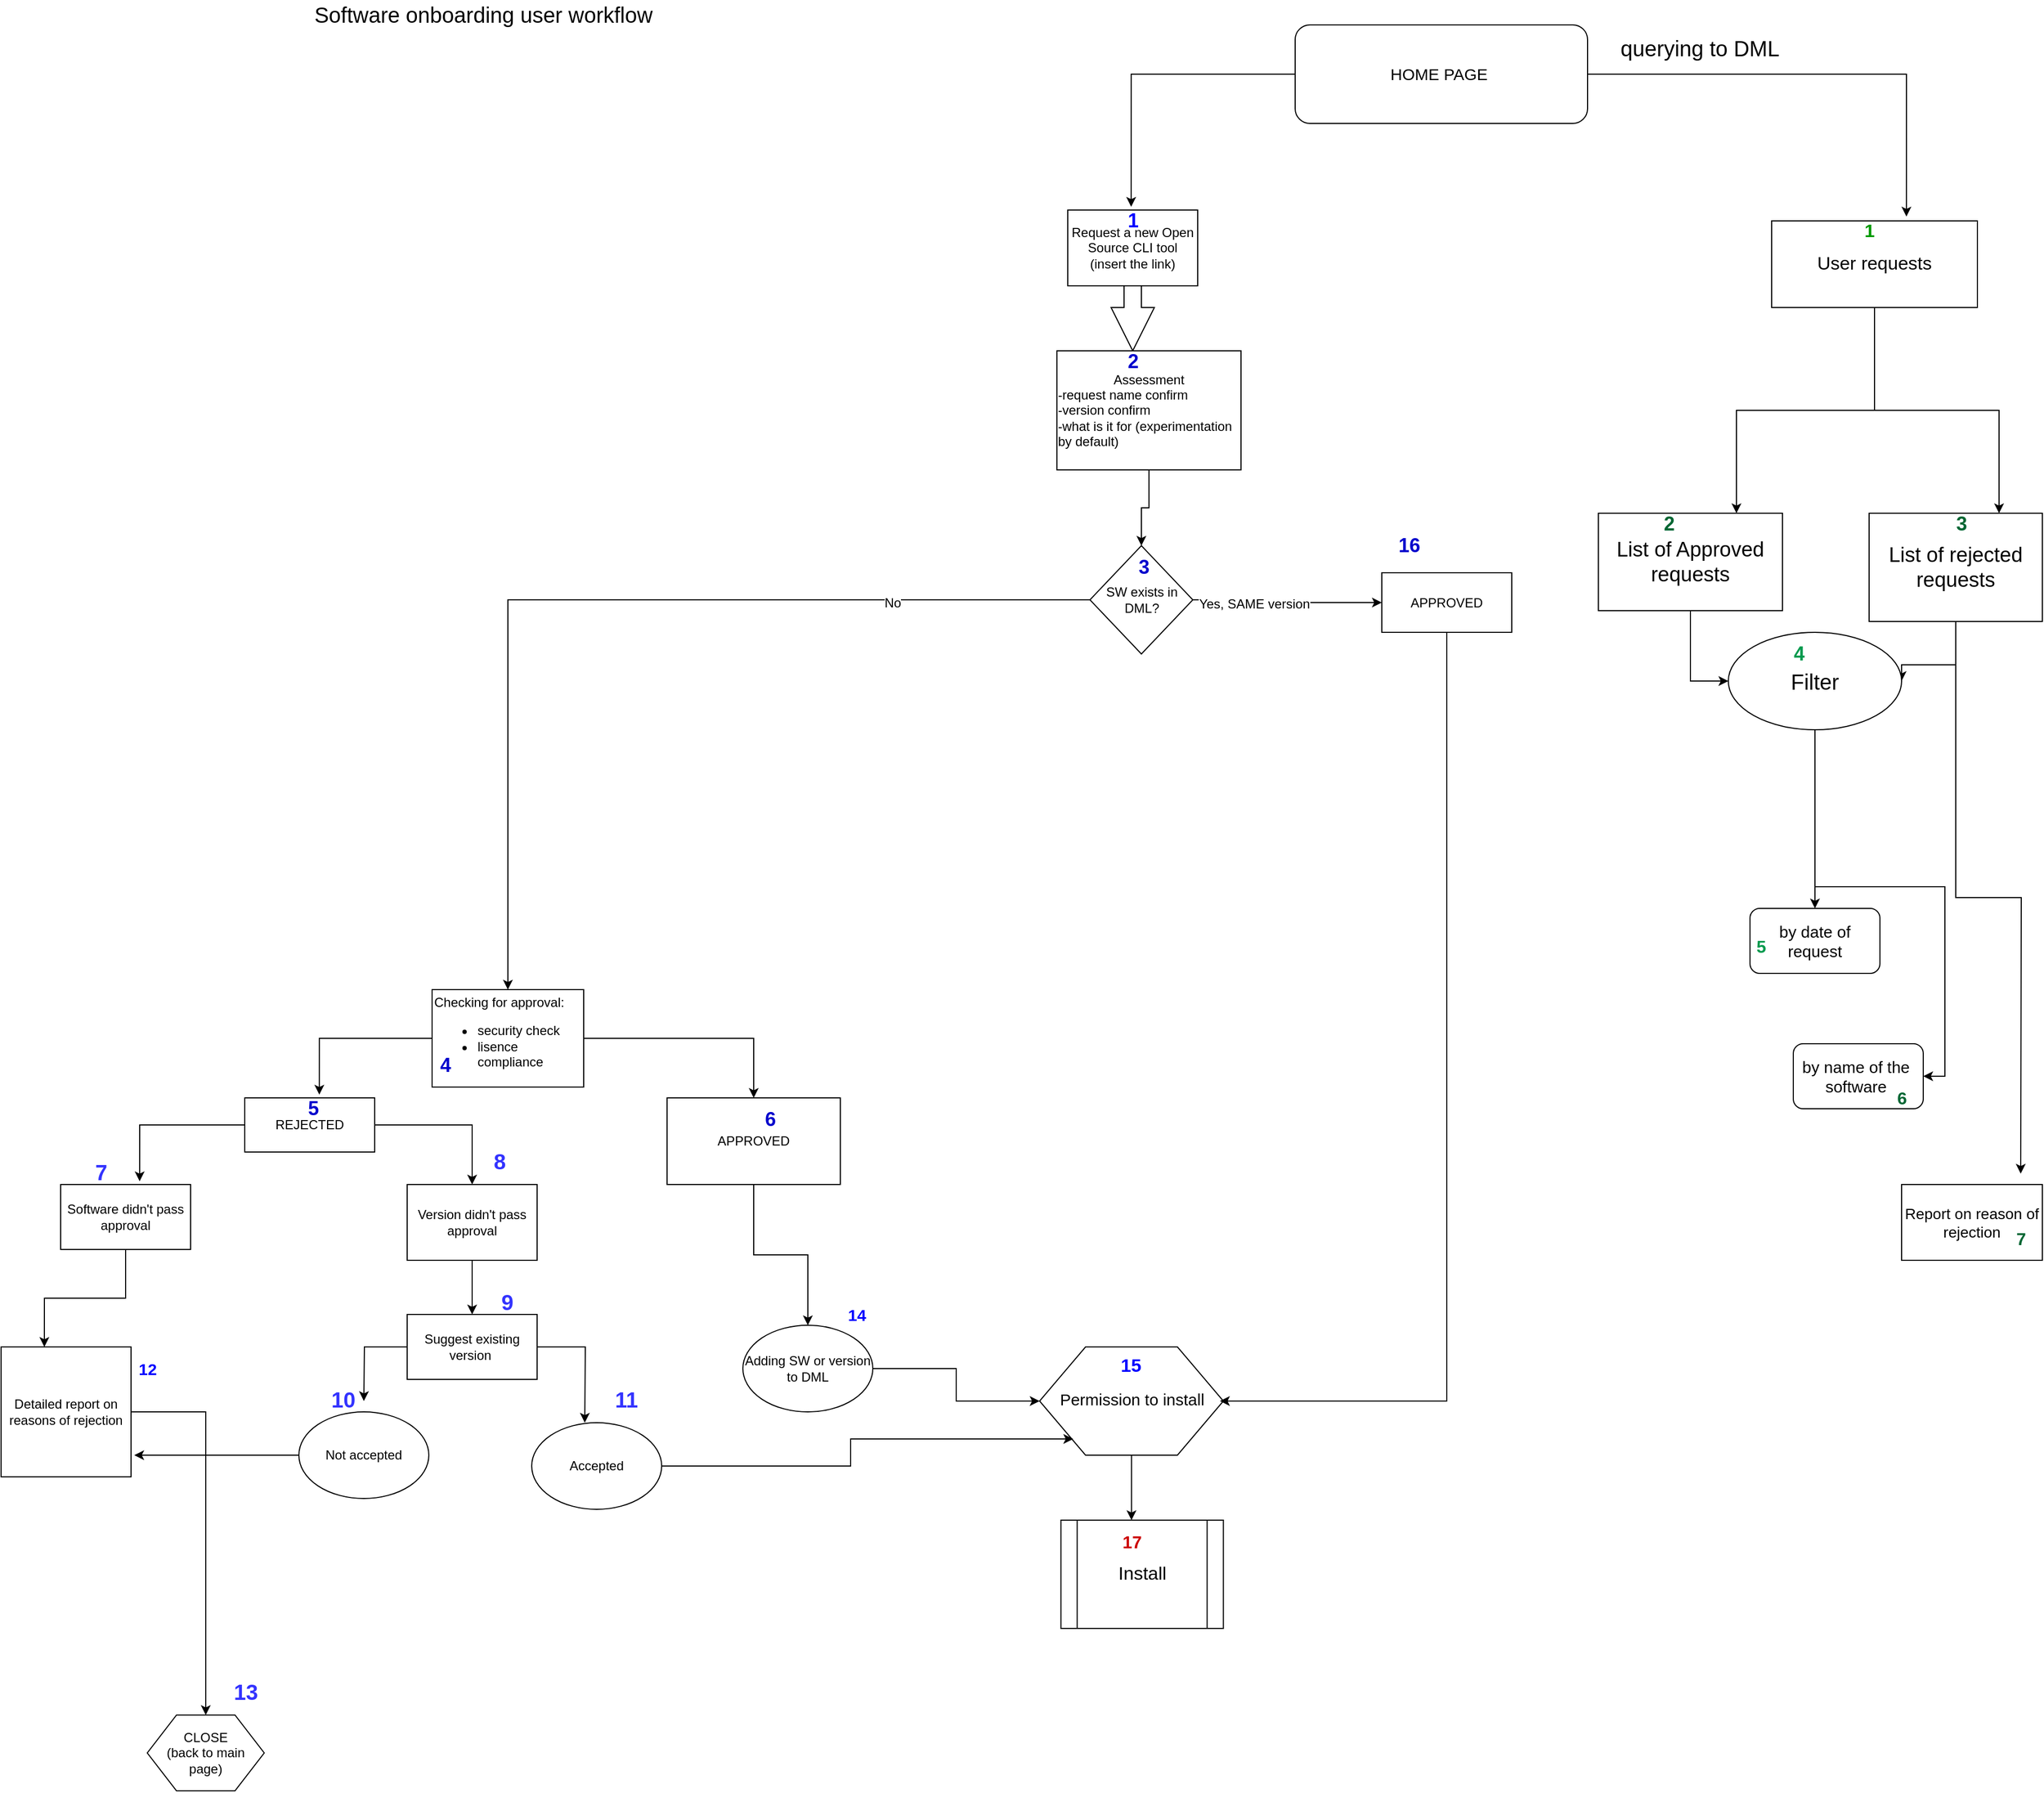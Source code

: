 <mxfile version="12.6.1" type="device"><diagram id="0llAzEVzJa9821p7wzAq" name="Page-1"><mxGraphModel dx="2453" dy="2208" grid="1" gridSize="10" guides="1" tooltips="1" connect="1" arrows="1" fold="1" page="1" pageScale="1" pageWidth="827" pageHeight="1169" math="0" shadow="0"><root><mxCell id="0"/><mxCell id="1" parent="0"/><mxCell id="ij1Nast-WUGQV4Hvbau6-1" value="&lt;font style=&quot;font-size: 20px&quot;&gt;Software onboarding user workflow&lt;/font&gt;" style="text;html=1;align=center;verticalAlign=middle;resizable=0;points=[];;autosize=1;" parent="1" vertex="1"><mxGeometry x="-5" y="-1.06" width="330" height="20" as="geometry"/></mxCell><mxCell id="ij1Nast-WUGQV4Hvbau6-2" value="Request a new Open Source CLI tool (insert the link)" style="rounded=0;whiteSpace=wrap;html=1;" parent="1" vertex="1"><mxGeometry x="700" y="190" width="120" height="70" as="geometry"/></mxCell><mxCell id="ij1Nast-WUGQV4Hvbau6-3" style="edgeStyle=orthogonalEdgeStyle;rounded=0;orthogonalLoop=1;jettySize=auto;html=1;entryX=0.574;entryY=-0.06;entryDx=0;entryDy=0;entryPerimeter=0;" parent="1" source="ij1Nast-WUGQV4Hvbau6-5" target="ij1Nast-WUGQV4Hvbau6-8" edge="1"><mxGeometry relative="1" as="geometry"/></mxCell><mxCell id="ij1Nast-WUGQV4Hvbau6-4" style="edgeStyle=orthogonalEdgeStyle;rounded=0;orthogonalLoop=1;jettySize=auto;html=1;entryX=0.5;entryY=0;entryDx=0;entryDy=0;" parent="1" source="ij1Nast-WUGQV4Hvbau6-5" target="ij1Nast-WUGQV4Hvbau6-37" edge="1"><mxGeometry relative="1" as="geometry"/></mxCell><mxCell id="ij1Nast-WUGQV4Hvbau6-5" value="Checking for approval:&lt;br&gt;&lt;ul&gt;&lt;li&gt;security check&lt;/li&gt;&lt;li&gt;lisence compliance&amp;nbsp;&lt;/li&gt;&lt;/ul&gt;" style="rounded=0;whiteSpace=wrap;html=1;align=left;" parent="1" vertex="1"><mxGeometry x="113" y="910" width="140" height="90" as="geometry"/></mxCell><mxCell id="dVaptLcclRtJPGEbt6vQ-3" style="edgeStyle=orthogonalEdgeStyle;rounded=0;orthogonalLoop=1;jettySize=auto;html=1;entryX=0.5;entryY=0;entryDx=0;entryDy=0;" edge="1" parent="1" source="ij1Nast-WUGQV4Hvbau6-8" target="dVaptLcclRtJPGEbt6vQ-2"><mxGeometry relative="1" as="geometry"/></mxCell><mxCell id="dVaptLcclRtJPGEbt6vQ-4" style="edgeStyle=orthogonalEdgeStyle;rounded=0;orthogonalLoop=1;jettySize=auto;html=1;entryX=0.608;entryY=-0.05;entryDx=0;entryDy=0;entryPerimeter=0;" edge="1" parent="1" source="ij1Nast-WUGQV4Hvbau6-8" target="dVaptLcclRtJPGEbt6vQ-1"><mxGeometry relative="1" as="geometry"/></mxCell><mxCell id="ij1Nast-WUGQV4Hvbau6-8" value="&lt;div&gt;REJECTED&lt;/div&gt;" style="rounded=0;whiteSpace=wrap;html=1;align=center;" parent="1" vertex="1"><mxGeometry x="-60" y="1010" width="120" height="50" as="geometry"/></mxCell><mxCell id="ij1Nast-WUGQV4Hvbau6-9" style="edgeStyle=orthogonalEdgeStyle;rounded=0;orthogonalLoop=1;jettySize=auto;html=1;entryX=0.5;entryY=0;entryDx=0;entryDy=0;" parent="1" source="ij1Nast-WUGQV4Hvbau6-10" target="ij1Nast-WUGQV4Hvbau6-28" edge="1"><mxGeometry relative="1" as="geometry"/></mxCell><mxCell id="ij1Nast-WUGQV4Hvbau6-10" value="Detailed report on reasons of rejection" style="whiteSpace=wrap;html=1;aspect=fixed;" parent="1" vertex="1"><mxGeometry x="-285" y="1240" width="120" height="120" as="geometry"/></mxCell><mxCell id="ij1Nast-WUGQV4Hvbau6-11" value="" style="html=1;shadow=0;dashed=0;align=center;verticalAlign=middle;shape=mxgraph.arrows2.arrow;dy=0.6;dx=40;direction=south;notch=0;" parent="1" vertex="1"><mxGeometry x="740" y="260" width="40" height="60" as="geometry"/></mxCell><mxCell id="ij1Nast-WUGQV4Hvbau6-12" value="" style="group" parent="1" vertex="1" connectable="0"><mxGeometry x="674" y="1240" width="176" height="100" as="geometry"/></mxCell><mxCell id="ij1Nast-WUGQV4Hvbau6-13" value="" style="shape=hexagon;perimeter=hexagonPerimeter2;whiteSpace=wrap;html=1;" parent="ij1Nast-WUGQV4Hvbau6-12" vertex="1"><mxGeometry width="169.714" height="100" as="geometry"/></mxCell><mxCell id="ij1Nast-WUGQV4Hvbau6-14" value="&lt;font style=&quot;font-size: 15px&quot;&gt;Permission to install&lt;/font&gt;" style="text;html=1;align=center;" parent="ij1Nast-WUGQV4Hvbau6-12" vertex="1"><mxGeometry x="3.141" y="33.333" width="163.429" height="33.333" as="geometry"/></mxCell><mxCell id="wv7BghLvvR9udwFgRxtB-25" value="&lt;font color=&quot;#0000ff&quot; size=&quot;1&quot;&gt;&lt;b style=&quot;font-size: 17px&quot;&gt;15&lt;/b&gt;&lt;/font&gt;" style="text;html=1;align=center;verticalAlign=middle;resizable=0;points=[];;autosize=1;" parent="ij1Nast-WUGQV4Hvbau6-12" vertex="1"><mxGeometry x="68.547" y="8.333" width="30" height="20" as="geometry"/></mxCell><mxCell id="5Mc3EleJBPrwMVbZFKff-4" style="edgeStyle=orthogonalEdgeStyle;rounded=0;orthogonalLoop=1;jettySize=auto;html=1;entryX=0.5;entryY=0;entryDx=0;entryDy=0;" parent="1" source="ij1Nast-WUGQV4Hvbau6-16" target="5Mc3EleJBPrwMVbZFKff-2" edge="1"><mxGeometry relative="1" as="geometry"/></mxCell><mxCell id="ij1Nast-WUGQV4Hvbau6-16" value="&lt;br&gt;Assessment&lt;br&gt;&lt;div style=&quot;text-align: left&quot;&gt;&lt;span&gt;-request name confirm&amp;nbsp;&lt;/span&gt;&lt;/div&gt;&lt;div style=&quot;text-align: left&quot;&gt;&lt;span&gt;-version confirm&lt;/span&gt;&lt;/div&gt;&lt;div style=&quot;text-align: left&quot;&gt;&lt;span&gt;-what is it for (experimentation by default)&lt;/span&gt;&lt;/div&gt;&lt;div style=&quot;text-align: left&quot;&gt;&lt;br&gt;&lt;/div&gt;" style="rounded=0;whiteSpace=wrap;html=1;" parent="1" vertex="1"><mxGeometry x="690" y="320" width="170" height="110" as="geometry"/></mxCell><mxCell id="ij1Nast-WUGQV4Hvbau6-28" value="CLOSE&lt;br&gt;(back to main page)" style="shape=hexagon;perimeter=hexagonPerimeter2;whiteSpace=wrap;html=1;" parent="1" vertex="1"><mxGeometry x="-150" y="1580" width="108" height="70" as="geometry"/></mxCell><mxCell id="5Mc3EleJBPrwMVbZFKff-22" style="edgeStyle=orthogonalEdgeStyle;rounded=0;orthogonalLoop=1;jettySize=auto;html=1;exitX=0.5;exitY=1;exitDx=0;exitDy=0;entryX=0.5;entryY=0;entryDx=0;entryDy=0;" parent="1" source="ij1Nast-WUGQV4Hvbau6-37" target="ij1Nast-WUGQV4Hvbau6-39" edge="1"><mxGeometry relative="1" as="geometry"/></mxCell><mxCell id="ij1Nast-WUGQV4Hvbau6-37" value="APPROVED" style="rounded=0;whiteSpace=wrap;html=1;" parent="1" vertex="1"><mxGeometry x="330" y="1010" width="160" height="80" as="geometry"/></mxCell><mxCell id="ij1Nast-WUGQV4Hvbau6-38" style="edgeStyle=orthogonalEdgeStyle;rounded=0;orthogonalLoop=1;jettySize=auto;html=1;entryX=0;entryY=0.5;entryDx=0;entryDy=0;" parent="1" source="ij1Nast-WUGQV4Hvbau6-39" target="ij1Nast-WUGQV4Hvbau6-13" edge="1"><mxGeometry relative="1" as="geometry"><mxPoint x="734" y="1510" as="targetPoint"/></mxGeometry></mxCell><mxCell id="ij1Nast-WUGQV4Hvbau6-39" value="Adding SW or version to DML" style="ellipse;whiteSpace=wrap;html=1;" parent="1" vertex="1"><mxGeometry x="400" y="1220" width="120" height="80" as="geometry"/></mxCell><mxCell id="wv7BghLvvR9udwFgRxtB-1" value="&lt;font style=&quot;font-size: 18px&quot; color=&quot;#0000ff&quot;&gt;&lt;b&gt;1&lt;/b&gt;&lt;/font&gt;" style="text;html=1;align=center;verticalAlign=middle;resizable=0;points=[];;autosize=1;" parent="1" vertex="1"><mxGeometry x="745" y="190" width="30" height="20" as="geometry"/></mxCell><mxCell id="wv7BghLvvR9udwFgRxtB-2" value="&lt;b style=&quot;font-size: 18px&quot;&gt;&lt;font color=&quot;#0000cc&quot;&gt;2&lt;/font&gt;&lt;/b&gt;" style="text;html=1;align=center;verticalAlign=middle;resizable=0;points=[];;autosize=1;" parent="1" vertex="1"><mxGeometry x="745" y="320" width="30" height="20" as="geometry"/></mxCell><mxCell id="wv7BghLvvR9udwFgRxtB-3" value="&lt;span style=&quot;font-size: 18px&quot;&gt;&lt;b&gt;&lt;font color=&quot;#0000cc&quot;&gt;4&lt;/font&gt;&lt;/b&gt;&lt;/span&gt;" style="text;html=1;align=center;verticalAlign=middle;resizable=0;points=[];;autosize=1;" parent="1" vertex="1"><mxGeometry x="110" y="970" width="30" height="20" as="geometry"/></mxCell><mxCell id="wv7BghLvvR9udwFgRxtB-4" value="&lt;font color=&quot;#0000cc&quot;&gt;&lt;span style=&quot;font-size: 18px&quot;&gt;&lt;b&gt;5&lt;/b&gt;&lt;/span&gt;&lt;/font&gt;" style="text;html=1;align=center;verticalAlign=middle;resizable=0;points=[];;autosize=1;" parent="1" vertex="1"><mxGeometry x="-12" y="1010" width="30" height="20" as="geometry"/></mxCell><mxCell id="wv7BghLvvR9udwFgRxtB-5" value="&lt;font color=&quot;#0000cc&quot;&gt;&lt;span style=&quot;font-size: 18px&quot;&gt;&lt;b&gt;6&lt;/b&gt;&lt;/span&gt;&lt;/font&gt;" style="text;html=1;align=center;verticalAlign=middle;resizable=0;points=[];;autosize=1;" parent="1" vertex="1"><mxGeometry x="410" y="1020" width="30" height="20" as="geometry"/></mxCell><mxCell id="wv7BghLvvR9udwFgRxtB-27" value="&lt;font style=&quot;font-size: 15px&quot; color=&quot;#0000ff&quot;&gt;&lt;b&gt;14&lt;/b&gt;&lt;/font&gt;" style="text;html=1;align=center;verticalAlign=middle;resizable=0;points=[];;autosize=1;" parent="1" vertex="1"><mxGeometry x="490" y="1200" width="30" height="20" as="geometry"/></mxCell><mxCell id="wv7BghLvvR9udwFgRxtB-28" value="&lt;font color=&quot;#0000ff&quot; size=&quot;1&quot;&gt;&lt;b style=&quot;font-size: 15px&quot;&gt;12&lt;/b&gt;&lt;/font&gt;" style="text;html=1;align=center;verticalAlign=middle;resizable=0;points=[];;autosize=1;" parent="1" vertex="1"><mxGeometry x="-165" y="1250" width="30" height="20" as="geometry"/></mxCell><mxCell id="wv7BghLvvR9udwFgRxtB-29" value="&lt;font style=&quot;font-size: 17px&quot;&gt;Install&lt;/font&gt;" style="shape=process;whiteSpace=wrap;html=1;backgroundOutline=1;" parent="1" vertex="1"><mxGeometry x="693.71" y="1400" width="150" height="100" as="geometry"/></mxCell><mxCell id="wv7BghLvvR9udwFgRxtB-33" style="edgeStyle=orthogonalEdgeStyle;rounded=0;orthogonalLoop=1;jettySize=auto;html=1;" parent="1" source="ij1Nast-WUGQV4Hvbau6-13" edge="1"><mxGeometry relative="1" as="geometry"><mxPoint x="758.857" y="1400" as="targetPoint"/></mxGeometry></mxCell><mxCell id="wv7BghLvvR9udwFgRxtB-34" value="&lt;font style=&quot;font-size: 16px&quot; color=&quot;#cc0000&quot;&gt;&lt;b&gt;17&lt;/b&gt;&lt;/font&gt;" style="text;html=1;align=center;verticalAlign=middle;resizable=0;points=[];;autosize=1;" parent="1" vertex="1"><mxGeometry x="744" y="1410" width="30" height="20" as="geometry"/></mxCell><mxCell id="wv7BghLvvR9udwFgRxtB-45" style="edgeStyle=orthogonalEdgeStyle;rounded=0;orthogonalLoop=1;jettySize=auto;html=1;exitX=0.5;exitY=1;exitDx=0;exitDy=0;entryX=1;entryY=0.5;entryDx=0;entryDy=0;" parent="1" source="wv7BghLvvR9udwFgRxtB-35" target="ij1Nast-WUGQV4Hvbau6-14" edge="1"><mxGeometry relative="1" as="geometry"><mxPoint x="950" y="1500" as="targetPoint"/></mxGeometry></mxCell><mxCell id="wv7BghLvvR9udwFgRxtB-35" value="APPROVED" style="rounded=0;whiteSpace=wrap;html=1;" parent="1" vertex="1"><mxGeometry x="990" y="525" width="120" height="55" as="geometry"/></mxCell><mxCell id="wv7BghLvvR9udwFgRxtB-47" style="edgeStyle=orthogonalEdgeStyle;rounded=0;orthogonalLoop=1;jettySize=auto;html=1;entryX=0.452;entryY=-0.15;entryDx=0;entryDy=0;entryPerimeter=0;" parent="1" source="wv7BghLvvR9udwFgRxtB-46" target="wv7BghLvvR9udwFgRxtB-1" edge="1"><mxGeometry relative="1" as="geometry"/></mxCell><mxCell id="wv7BghLvvR9udwFgRxtB-49" style="edgeStyle=orthogonalEdgeStyle;rounded=0;orthogonalLoop=1;jettySize=auto;html=1;entryX=0.655;entryY=-0.05;entryDx=0;entryDy=0;entryPerimeter=0;" parent="1" source="wv7BghLvvR9udwFgRxtB-46" target="wv7BghLvvR9udwFgRxtB-48" edge="1"><mxGeometry relative="1" as="geometry"/></mxCell><mxCell id="wv7BghLvvR9udwFgRxtB-46" value="&lt;font style=&quot;font-size: 15px&quot;&gt;HOME PAGE&amp;nbsp;&lt;/font&gt;" style="rounded=1;whiteSpace=wrap;html=1;" parent="1" vertex="1"><mxGeometry x="910" y="18.94" width="270" height="91.06" as="geometry"/></mxCell><mxCell id="wv7BghLvvR9udwFgRxtB-52" style="edgeStyle=orthogonalEdgeStyle;rounded=0;orthogonalLoop=1;jettySize=auto;html=1;entryX=0.75;entryY=0;entryDx=0;entryDy=0;" parent="1" source="wv7BghLvvR9udwFgRxtB-48" target="wv7BghLvvR9udwFgRxtB-51" edge="1"><mxGeometry relative="1" as="geometry"/></mxCell><mxCell id="wv7BghLvvR9udwFgRxtB-53" style="edgeStyle=orthogonalEdgeStyle;rounded=0;orthogonalLoop=1;jettySize=auto;html=1;entryX=0.75;entryY=0;entryDx=0;entryDy=0;" parent="1" source="wv7BghLvvR9udwFgRxtB-48" target="wv7BghLvvR9udwFgRxtB-50" edge="1"><mxGeometry relative="1" as="geometry"/></mxCell><mxCell id="wv7BghLvvR9udwFgRxtB-48" value="&lt;span style=&quot;font-size: 17px&quot;&gt;User requests&lt;/span&gt;" style="rounded=0;whiteSpace=wrap;html=1;" parent="1" vertex="1"><mxGeometry x="1350" y="200" width="190" height="80" as="geometry"/></mxCell><mxCell id="wv7BghLvvR9udwFgRxtB-57" style="edgeStyle=orthogonalEdgeStyle;rounded=0;orthogonalLoop=1;jettySize=auto;html=1;entryX=0;entryY=0.5;entryDx=0;entryDy=0;" parent="1" source="wv7BghLvvR9udwFgRxtB-50" target="wv7BghLvvR9udwFgRxtB-54" edge="1"><mxGeometry relative="1" as="geometry"/></mxCell><mxCell id="wv7BghLvvR9udwFgRxtB-50" value="&lt;font style=&quot;font-size: 19px&quot;&gt;List of Approved requests&lt;/font&gt;" style="rounded=0;whiteSpace=wrap;html=1;" parent="1" vertex="1"><mxGeometry x="1190" y="470" width="170" height="90" as="geometry"/></mxCell><mxCell id="wv7BghLvvR9udwFgRxtB-59" style="edgeStyle=orthogonalEdgeStyle;rounded=0;orthogonalLoop=1;jettySize=auto;html=1;entryX=1;entryY=0.5;entryDx=0;entryDy=0;" parent="1" source="wv7BghLvvR9udwFgRxtB-51" target="wv7BghLvvR9udwFgRxtB-54" edge="1"><mxGeometry relative="1" as="geometry"><Array as="points"><mxPoint x="1520" y="610"/><mxPoint x="1470" y="610"/></Array></mxGeometry></mxCell><mxCell id="wv7BghLvvR9udwFgRxtB-80" style="edgeStyle=orthogonalEdgeStyle;rounded=0;orthogonalLoop=1;jettySize=auto;html=1;" parent="1" source="wv7BghLvvR9udwFgRxtB-51" edge="1"><mxGeometry relative="1" as="geometry"><mxPoint x="1580" y="1080" as="targetPoint"/></mxGeometry></mxCell><mxCell id="wv7BghLvvR9udwFgRxtB-51" value="&lt;span style=&quot;font-size: 19px&quot;&gt;List of rejected requests&lt;/span&gt;" style="rounded=0;whiteSpace=wrap;html=1;" parent="1" vertex="1"><mxGeometry x="1440" y="470" width="160" height="100" as="geometry"/></mxCell><mxCell id="wv7BghLvvR9udwFgRxtB-60" style="edgeStyle=orthogonalEdgeStyle;rounded=0;orthogonalLoop=1;jettySize=auto;html=1;entryX=0.5;entryY=0;entryDx=0;entryDy=0;" parent="1" source="wv7BghLvvR9udwFgRxtB-54" target="wv7BghLvvR9udwFgRxtB-56" edge="1"><mxGeometry relative="1" as="geometry"/></mxCell><mxCell id="wv7BghLvvR9udwFgRxtB-64" style="edgeStyle=orthogonalEdgeStyle;rounded=0;orthogonalLoop=1;jettySize=auto;html=1;entryX=1;entryY=0.5;entryDx=0;entryDy=0;" parent="1" source="wv7BghLvvR9udwFgRxtB-54" target="wv7BghLvvR9udwFgRxtB-55" edge="1"><mxGeometry relative="1" as="geometry"/></mxCell><mxCell id="wv7BghLvvR9udwFgRxtB-54" value="&lt;font style=&quot;font-size: 20px&quot;&gt;Filter&lt;/font&gt;" style="ellipse;whiteSpace=wrap;html=1;" parent="1" vertex="1"><mxGeometry x="1310" y="580" width="160" height="90" as="geometry"/></mxCell><mxCell id="wv7BghLvvR9udwFgRxtB-55" value="&lt;font style=&quot;font-size: 15px&quot;&gt;by name of the&amp;nbsp; software&amp;nbsp;&lt;/font&gt;" style="rounded=1;whiteSpace=wrap;html=1;" parent="1" vertex="1"><mxGeometry x="1370" y="960" width="120" height="60" as="geometry"/></mxCell><mxCell id="wv7BghLvvR9udwFgRxtB-56" value="&lt;font style=&quot;font-size: 15px&quot;&gt;by date of request&lt;/font&gt;" style="rounded=1;whiteSpace=wrap;html=1;" parent="1" vertex="1"><mxGeometry x="1330" y="835" width="120" height="60" as="geometry"/></mxCell><mxCell id="wv7BghLvvR9udwFgRxtB-65" value="&lt;font style=&quot;font-size: 20px&quot;&gt;querying to DML&lt;/font&gt;&amp;nbsp;" style="text;html=1;align=center;verticalAlign=middle;resizable=0;points=[];;autosize=1;" parent="1" vertex="1"><mxGeometry x="1200" y="30" width="170" height="20" as="geometry"/></mxCell><mxCell id="wv7BghLvvR9udwFgRxtB-70" value="&lt;font style=&quot;font-size: 17px&quot; color=&quot;#009900&quot;&gt;&lt;b&gt;1&lt;/b&gt;&lt;/font&gt;" style="text;html=1;align=center;verticalAlign=middle;resizable=0;points=[];;autosize=1;" parent="1" vertex="1"><mxGeometry x="1430" y="200" width="20" height="20" as="geometry"/></mxCell><mxCell id="wv7BghLvvR9udwFgRxtB-74" value="&lt;font style=&quot;font-size: 18px&quot; color=&quot;#006633&quot;&gt;&lt;b&gt;2&lt;/b&gt;&lt;/font&gt;" style="text;html=1;align=center;verticalAlign=middle;resizable=0;points=[];;autosize=1;" parent="1" vertex="1"><mxGeometry x="1240" y="470" width="30" height="20" as="geometry"/></mxCell><mxCell id="wv7BghLvvR9udwFgRxtB-75" value="&lt;font color=&quot;#006633&quot; style=&quot;font-size: 18px&quot;&gt;&lt;b&gt;3&lt;/b&gt;&lt;/font&gt;" style="text;html=1;align=center;verticalAlign=middle;resizable=0;points=[];;autosize=1;" parent="1" vertex="1"><mxGeometry x="1510" y="470" width="30" height="20" as="geometry"/></mxCell><mxCell id="wv7BghLvvR9udwFgRxtB-76" value="&lt;font style=&quot;font-size: 18px&quot; color=&quot;#00994d&quot;&gt;&lt;b&gt;4&lt;/b&gt;&lt;/font&gt;" style="text;html=1;align=center;verticalAlign=middle;resizable=0;points=[];;autosize=1;" parent="1" vertex="1"><mxGeometry x="1360" y="590" width="30" height="20" as="geometry"/></mxCell><mxCell id="wv7BghLvvR9udwFgRxtB-77" value="&lt;font style=&quot;font-size: 16px&quot; color=&quot;#00994d&quot;&gt;&lt;b&gt;5&lt;/b&gt;&lt;/font&gt;" style="text;html=1;align=center;verticalAlign=middle;resizable=0;points=[];;autosize=1;" parent="1" vertex="1"><mxGeometry x="1330" y="860" width="20" height="20" as="geometry"/></mxCell><mxCell id="wv7BghLvvR9udwFgRxtB-78" value="&lt;font style=&quot;font-size: 16px&quot; color=&quot;#006633&quot;&gt;&lt;b&gt;6&lt;/b&gt;&lt;/font&gt;" style="text;html=1;align=center;verticalAlign=middle;resizable=0;points=[];;autosize=1;" parent="1" vertex="1"><mxGeometry x="1460" y="1000" width="20" height="20" as="geometry"/></mxCell><mxCell id="wv7BghLvvR9udwFgRxtB-79" value="&lt;font style=&quot;font-size: 14px&quot;&gt;Report on reason of rejection&lt;/font&gt;" style="rounded=0;whiteSpace=wrap;html=1;" parent="1" vertex="1"><mxGeometry x="1470" y="1090" width="130" height="70" as="geometry"/></mxCell><mxCell id="wv7BghLvvR9udwFgRxtB-81" value="&lt;font color=&quot;#006633&quot; size=&quot;1&quot;&gt;&lt;b style=&quot;font-size: 16px&quot;&gt;7&lt;/b&gt;&lt;/font&gt;" style="text;html=1;align=center;verticalAlign=middle;resizable=0;points=[];;autosize=1;" parent="1" vertex="1"><mxGeometry x="1570" y="1130" width="20" height="20" as="geometry"/></mxCell><mxCell id="5Mc3EleJBPrwMVbZFKff-5" style="edgeStyle=orthogonalEdgeStyle;rounded=0;orthogonalLoop=1;jettySize=auto;html=1;exitX=1;exitY=0.5;exitDx=0;exitDy=0;entryX=0;entryY=0.5;entryDx=0;entryDy=0;" parent="1" source="5Mc3EleJBPrwMVbZFKff-2" target="wv7BghLvvR9udwFgRxtB-35" edge="1"><mxGeometry relative="1" as="geometry"><mxPoint x="830.588" y="580.471" as="targetPoint"/></mxGeometry></mxCell><mxCell id="5Mc3EleJBPrwMVbZFKff-6" value="Yes, SAME version" style="text;html=1;align=center;verticalAlign=middle;resizable=0;points=[];;labelBackgroundColor=#ffffff;" parent="5Mc3EleJBPrwMVbZFKff-5" vertex="1" connectable="0"><mxGeometry x="-0.363" y="-4" relative="1" as="geometry"><mxPoint as="offset"/></mxGeometry></mxCell><mxCell id="5Mc3EleJBPrwMVbZFKff-20" style="edgeStyle=orthogonalEdgeStyle;rounded=0;orthogonalLoop=1;jettySize=auto;html=1;entryX=0.5;entryY=0;entryDx=0;entryDy=0;" parent="1" source="5Mc3EleJBPrwMVbZFKff-2" target="ij1Nast-WUGQV4Hvbau6-5" edge="1"><mxGeometry relative="1" as="geometry"/></mxCell><mxCell id="5Mc3EleJBPrwMVbZFKff-21" value="No" style="text;html=1;align=center;verticalAlign=middle;resizable=0;points=[];;labelBackgroundColor=#ffffff;" parent="5Mc3EleJBPrwMVbZFKff-20" vertex="1" connectable="0"><mxGeometry x="-0.592" y="3" relative="1" as="geometry"><mxPoint as="offset"/></mxGeometry></mxCell><mxCell id="5Mc3EleJBPrwMVbZFKff-2" value="SW exists in DML?" style="rhombus;whiteSpace=wrap;html=1;" parent="1" vertex="1"><mxGeometry x="720.5" y="500" width="95" height="100" as="geometry"/></mxCell><mxCell id="dVaptLcclRtJPGEbt6vQ-6" style="edgeStyle=orthogonalEdgeStyle;rounded=0;orthogonalLoop=1;jettySize=auto;html=1;entryX=0.333;entryY=0;entryDx=0;entryDy=0;entryPerimeter=0;" edge="1" parent="1" source="dVaptLcclRtJPGEbt6vQ-1" target="ij1Nast-WUGQV4Hvbau6-10"><mxGeometry relative="1" as="geometry"/></mxCell><mxCell id="dVaptLcclRtJPGEbt6vQ-1" value="Software didn't pass approval" style="rounded=0;whiteSpace=wrap;html=1;" vertex="1" parent="1"><mxGeometry x="-230" y="1090" width="120" height="60" as="geometry"/></mxCell><mxCell id="dVaptLcclRtJPGEbt6vQ-9" style="edgeStyle=orthogonalEdgeStyle;rounded=0;orthogonalLoop=1;jettySize=auto;html=1;entryX=0.5;entryY=0;entryDx=0;entryDy=0;" edge="1" parent="1" source="dVaptLcclRtJPGEbt6vQ-2" target="dVaptLcclRtJPGEbt6vQ-7"><mxGeometry relative="1" as="geometry"/></mxCell><mxCell id="dVaptLcclRtJPGEbt6vQ-2" value="Version didn't pass approval" style="rounded=0;whiteSpace=wrap;html=1;" vertex="1" parent="1"><mxGeometry x="90" y="1090" width="120" height="70" as="geometry"/></mxCell><mxCell id="dVaptLcclRtJPGEbt6vQ-15" style="edgeStyle=orthogonalEdgeStyle;rounded=0;orthogonalLoop=1;jettySize=auto;html=1;" edge="1" parent="1" source="dVaptLcclRtJPGEbt6vQ-7"><mxGeometry relative="1" as="geometry"><mxPoint x="254" y="1310" as="targetPoint"/></mxGeometry></mxCell><mxCell id="dVaptLcclRtJPGEbt6vQ-17" style="edgeStyle=orthogonalEdgeStyle;rounded=0;orthogonalLoop=1;jettySize=auto;html=1;" edge="1" parent="1" source="dVaptLcclRtJPGEbt6vQ-7"><mxGeometry relative="1" as="geometry"><mxPoint x="50" y="1290" as="targetPoint"/></mxGeometry></mxCell><mxCell id="dVaptLcclRtJPGEbt6vQ-7" value="Suggest existing version&amp;nbsp;" style="rounded=0;whiteSpace=wrap;html=1;" vertex="1" parent="1"><mxGeometry x="90" y="1210" width="120" height="60" as="geometry"/></mxCell><mxCell id="dVaptLcclRtJPGEbt6vQ-19" style="edgeStyle=orthogonalEdgeStyle;rounded=0;orthogonalLoop=1;jettySize=auto;html=1;entryX=0.183;entryY=0.85;entryDx=0;entryDy=0;entryPerimeter=0;" edge="1" parent="1" source="dVaptLcclRtJPGEbt6vQ-12" target="ij1Nast-WUGQV4Hvbau6-13"><mxGeometry relative="1" as="geometry"/></mxCell><mxCell id="dVaptLcclRtJPGEbt6vQ-12" value="Accepted" style="ellipse;whiteSpace=wrap;html=1;" vertex="1" parent="1"><mxGeometry x="205" y="1310" width="120" height="80" as="geometry"/></mxCell><mxCell id="dVaptLcclRtJPGEbt6vQ-18" style="edgeStyle=orthogonalEdgeStyle;rounded=0;orthogonalLoop=1;jettySize=auto;html=1;entryX=1.025;entryY=0.833;entryDx=0;entryDy=0;entryPerimeter=0;" edge="1" parent="1" source="dVaptLcclRtJPGEbt6vQ-13" target="ij1Nast-WUGQV4Hvbau6-10"><mxGeometry relative="1" as="geometry"/></mxCell><mxCell id="dVaptLcclRtJPGEbt6vQ-13" value="Not accepted" style="ellipse;whiteSpace=wrap;html=1;" vertex="1" parent="1"><mxGeometry x="-10" y="1300" width="120" height="80" as="geometry"/></mxCell><mxCell id="dVaptLcclRtJPGEbt6vQ-20" value="&lt;b style=&quot;font-size: 18px&quot;&gt;&lt;font color=&quot;#0000cc&quot;&gt;3&lt;/font&gt;&lt;/b&gt;" style="text;html=1;align=center;verticalAlign=middle;resizable=0;points=[];;autosize=1;" vertex="1" parent="1"><mxGeometry x="755" y="510" width="30" height="20" as="geometry"/></mxCell><mxCell id="dVaptLcclRtJPGEbt6vQ-23" value="&lt;font color=&quot;#3333ff&quot; size=&quot;1&quot;&gt;&lt;b style=&quot;font-size: 20px&quot;&gt;7&lt;/b&gt;&lt;/font&gt;" style="text;html=1;" vertex="1" parent="1"><mxGeometry x="-200" y="1060" width="30" height="30" as="geometry"/></mxCell><mxCell id="dVaptLcclRtJPGEbt6vQ-24" value="&lt;font color=&quot;#3333ff&quot; size=&quot;1&quot;&gt;&lt;b style=&quot;font-size: 20px&quot;&gt;8&lt;/b&gt;&lt;/font&gt;" style="text;html=1;" vertex="1" parent="1"><mxGeometry x="168" y="1050" width="30" height="30" as="geometry"/></mxCell><mxCell id="dVaptLcclRtJPGEbt6vQ-25" value="&lt;font color=&quot;#3333ff&quot; size=&quot;1&quot;&gt;&lt;b style=&quot;font-size: 20px&quot;&gt;9&lt;/b&gt;&lt;/font&gt;" style="text;html=1;" vertex="1" parent="1"><mxGeometry x="175" y="1180" width="30" height="30" as="geometry"/></mxCell><mxCell id="dVaptLcclRtJPGEbt6vQ-26" value="&lt;font color=&quot;#3333ff&quot; size=&quot;1&quot;&gt;&lt;b style=&quot;font-size: 20px&quot;&gt;10&lt;/b&gt;&lt;/font&gt;" style="text;html=1;" vertex="1" parent="1"><mxGeometry x="18" y="1270" width="30" height="30" as="geometry"/></mxCell><mxCell id="dVaptLcclRtJPGEbt6vQ-27" value="&lt;font color=&quot;#3333ff&quot; size=&quot;1&quot;&gt;&lt;b style=&quot;font-size: 20px&quot;&gt;11&lt;/b&gt;&lt;/font&gt;" style="text;html=1;" vertex="1" parent="1"><mxGeometry x="280" y="1270" width="30" height="30" as="geometry"/></mxCell><mxCell id="dVaptLcclRtJPGEbt6vQ-28" value="&lt;font color=&quot;#3333ff&quot; size=&quot;1&quot;&gt;&lt;b style=&quot;font-size: 20px&quot;&gt;13&lt;/b&gt;&lt;/font&gt;" style="text;html=1;" vertex="1" parent="1"><mxGeometry x="-72" y="1540" width="30" height="30" as="geometry"/></mxCell><mxCell id="dVaptLcclRtJPGEbt6vQ-31" value="&lt;font color=&quot;#0000cc&quot;&gt;&lt;span style=&quot;font-size: 18px&quot;&gt;&lt;b&gt;16&lt;/b&gt;&lt;/span&gt;&lt;/font&gt;" style="text;html=1;align=center;verticalAlign=middle;resizable=0;points=[];;autosize=1;" vertex="1" parent="1"><mxGeometry x="995" y="490" width="40" height="20" as="geometry"/></mxCell></root></mxGraphModel></diagram></mxfile>